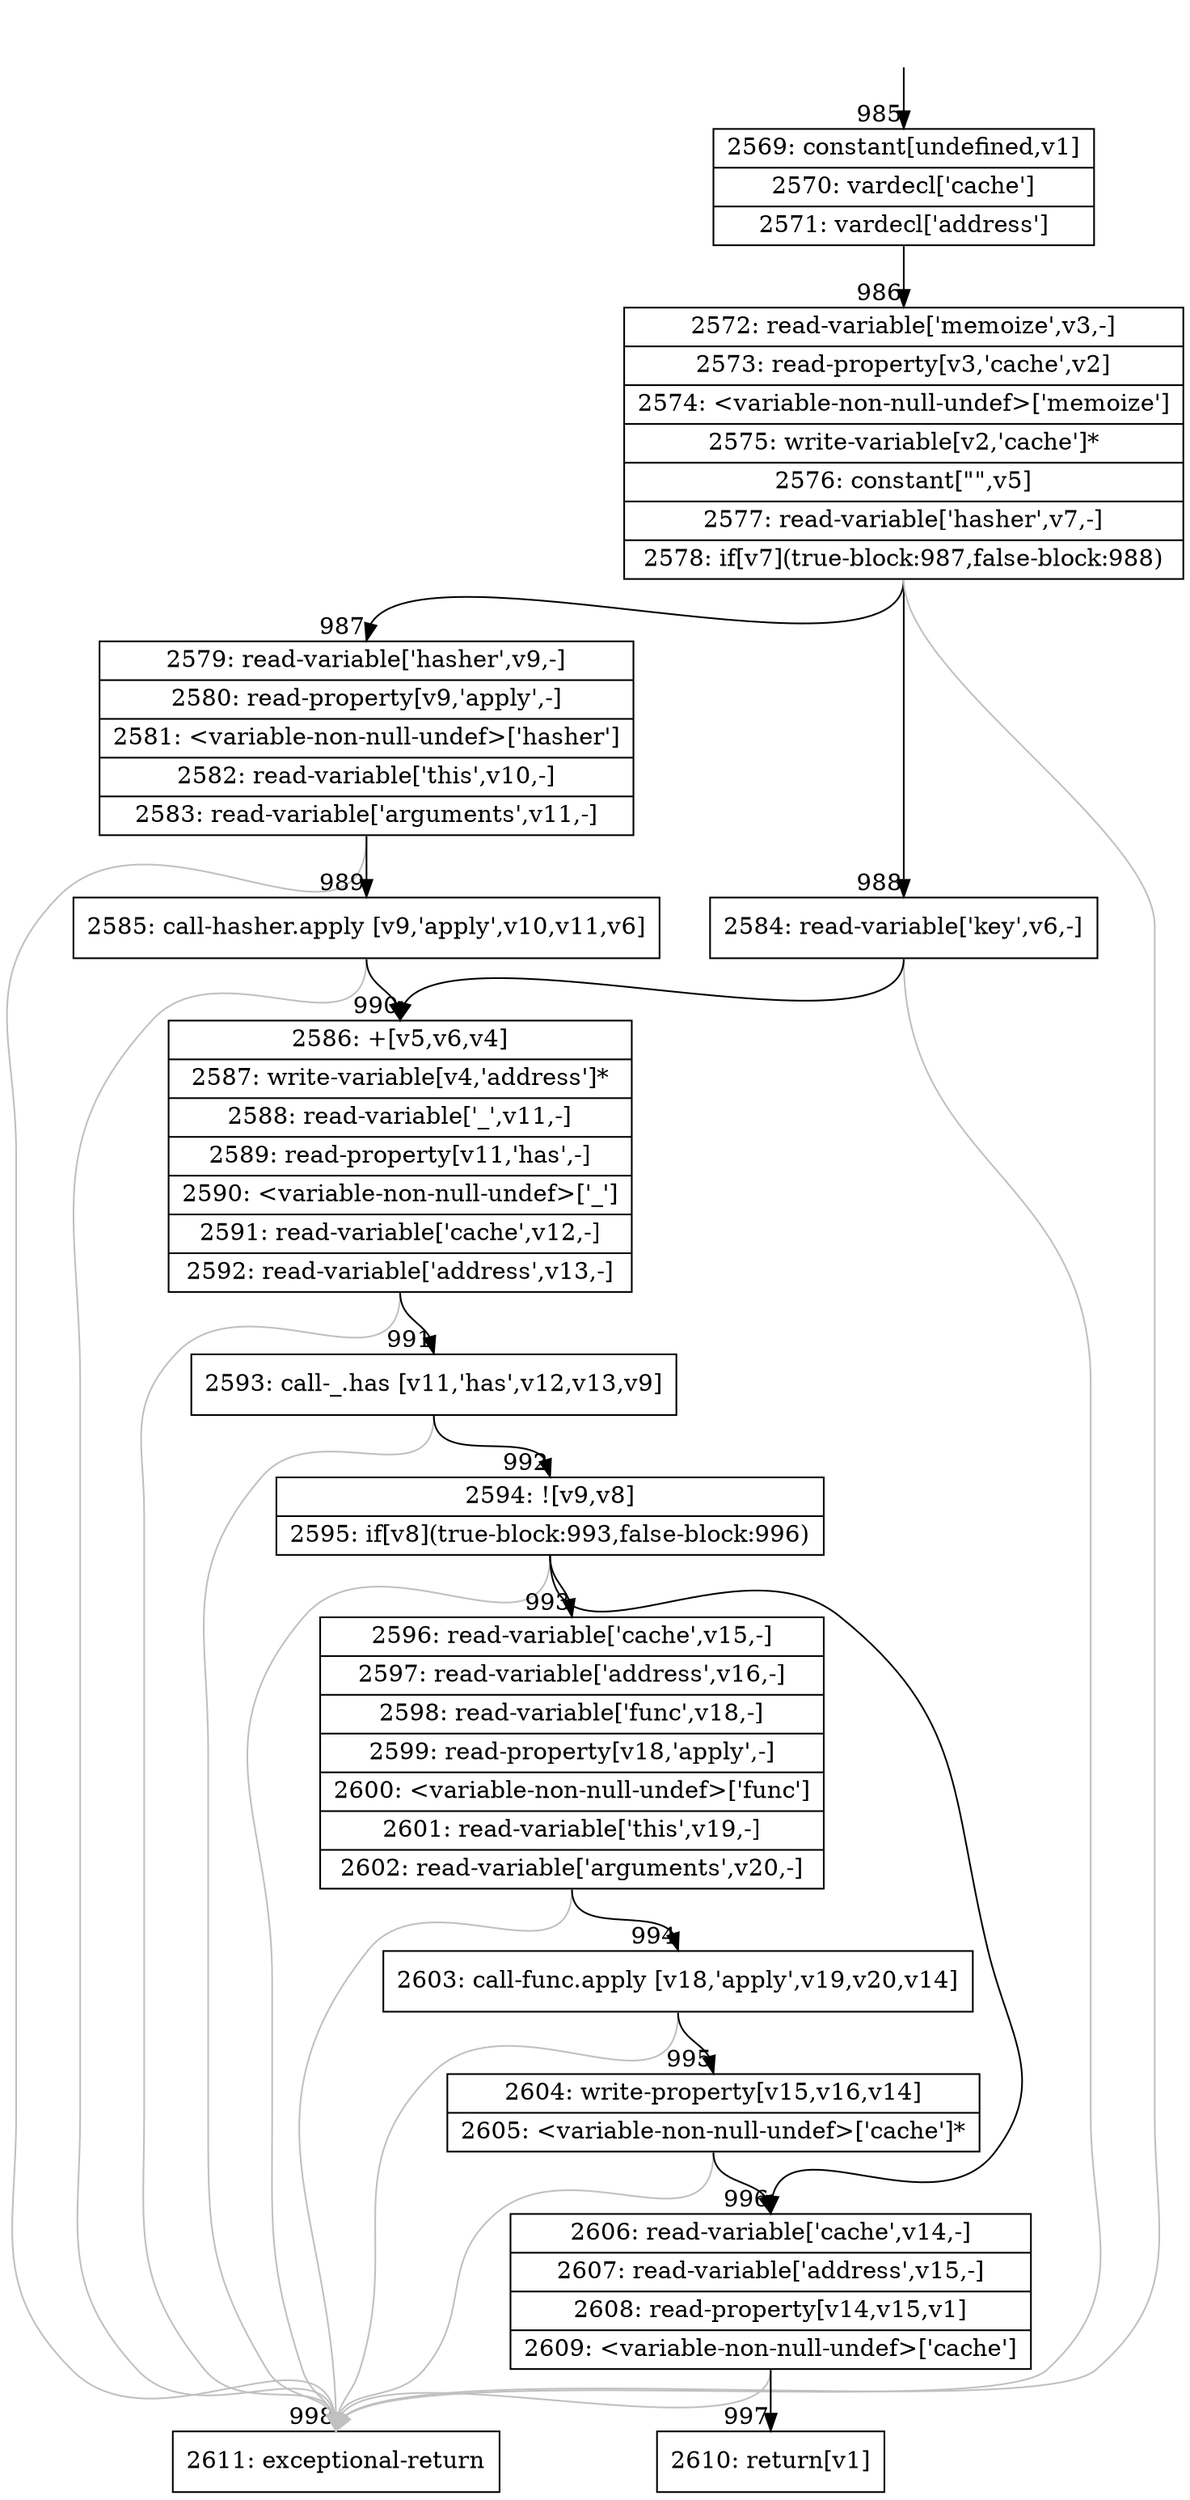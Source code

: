 digraph {
rankdir="TD"
BB_entry83[shape=none,label=""];
BB_entry83 -> BB985 [tailport=s, headport=n, headlabel="    985"]
BB985 [shape=record label="{2569: constant[undefined,v1]|2570: vardecl['cache']|2571: vardecl['address']}" ] 
BB985 -> BB986 [tailport=s, headport=n, headlabel="      986"]
BB986 [shape=record label="{2572: read-variable['memoize',v3,-]|2573: read-property[v3,'cache',v2]|2574: \<variable-non-null-undef\>['memoize']|2575: write-variable[v2,'cache']*|2576: constant[\"\",v5]|2577: read-variable['hasher',v7,-]|2578: if[v7](true-block:987,false-block:988)}" ] 
BB986 -> BB987 [tailport=s, headport=n, headlabel="      987"]
BB986 -> BB988 [tailport=s, headport=n, headlabel="      988"]
BB986 -> BB998 [tailport=s, headport=n, color=gray, headlabel="      998"]
BB987 [shape=record label="{2579: read-variable['hasher',v9,-]|2580: read-property[v9,'apply',-]|2581: \<variable-non-null-undef\>['hasher']|2582: read-variable['this',v10,-]|2583: read-variable['arguments',v11,-]}" ] 
BB987 -> BB989 [tailport=s, headport=n, headlabel="      989"]
BB987 -> BB998 [tailport=s, headport=n, color=gray]
BB988 [shape=record label="{2584: read-variable['key',v6,-]}" ] 
BB988 -> BB990 [tailport=s, headport=n, headlabel="      990"]
BB988 -> BB998 [tailport=s, headport=n, color=gray]
BB989 [shape=record label="{2585: call-hasher.apply [v9,'apply',v10,v11,v6]}" ] 
BB989 -> BB990 [tailport=s, headport=n]
BB989 -> BB998 [tailport=s, headport=n, color=gray]
BB990 [shape=record label="{2586: +[v5,v6,v4]|2587: write-variable[v4,'address']*|2588: read-variable['_',v11,-]|2589: read-property[v11,'has',-]|2590: \<variable-non-null-undef\>['_']|2591: read-variable['cache',v12,-]|2592: read-variable['address',v13,-]}" ] 
BB990 -> BB991 [tailport=s, headport=n, headlabel="      991"]
BB990 -> BB998 [tailport=s, headport=n, color=gray]
BB991 [shape=record label="{2593: call-_.has [v11,'has',v12,v13,v9]}" ] 
BB991 -> BB992 [tailport=s, headport=n, headlabel="      992"]
BB991 -> BB998 [tailport=s, headport=n, color=gray]
BB992 [shape=record label="{2594: ![v9,v8]|2595: if[v8](true-block:993,false-block:996)}" ] 
BB992 -> BB993 [tailport=s, headport=n, headlabel="      993"]
BB992 -> BB996 [tailport=s, headport=n, headlabel="      996"]
BB992 -> BB998 [tailport=s, headport=n, color=gray]
BB993 [shape=record label="{2596: read-variable['cache',v15,-]|2597: read-variable['address',v16,-]|2598: read-variable['func',v18,-]|2599: read-property[v18,'apply',-]|2600: \<variable-non-null-undef\>['func']|2601: read-variable['this',v19,-]|2602: read-variable['arguments',v20,-]}" ] 
BB993 -> BB994 [tailport=s, headport=n, headlabel="      994"]
BB993 -> BB998 [tailport=s, headport=n, color=gray]
BB994 [shape=record label="{2603: call-func.apply [v18,'apply',v19,v20,v14]}" ] 
BB994 -> BB995 [tailport=s, headport=n, headlabel="      995"]
BB994 -> BB998 [tailport=s, headport=n, color=gray]
BB995 [shape=record label="{2604: write-property[v15,v16,v14]|2605: \<variable-non-null-undef\>['cache']*}" ] 
BB995 -> BB996 [tailport=s, headport=n]
BB995 -> BB998 [tailport=s, headport=n, color=gray]
BB996 [shape=record label="{2606: read-variable['cache',v14,-]|2607: read-variable['address',v15,-]|2608: read-property[v14,v15,v1]|2609: \<variable-non-null-undef\>['cache']}" ] 
BB996 -> BB997 [tailport=s, headport=n, headlabel="      997"]
BB996 -> BB998 [tailport=s, headport=n, color=gray]
BB997 [shape=record label="{2610: return[v1]}" ] 
BB998 [shape=record label="{2611: exceptional-return}" ] 
//#$~ 757
}
